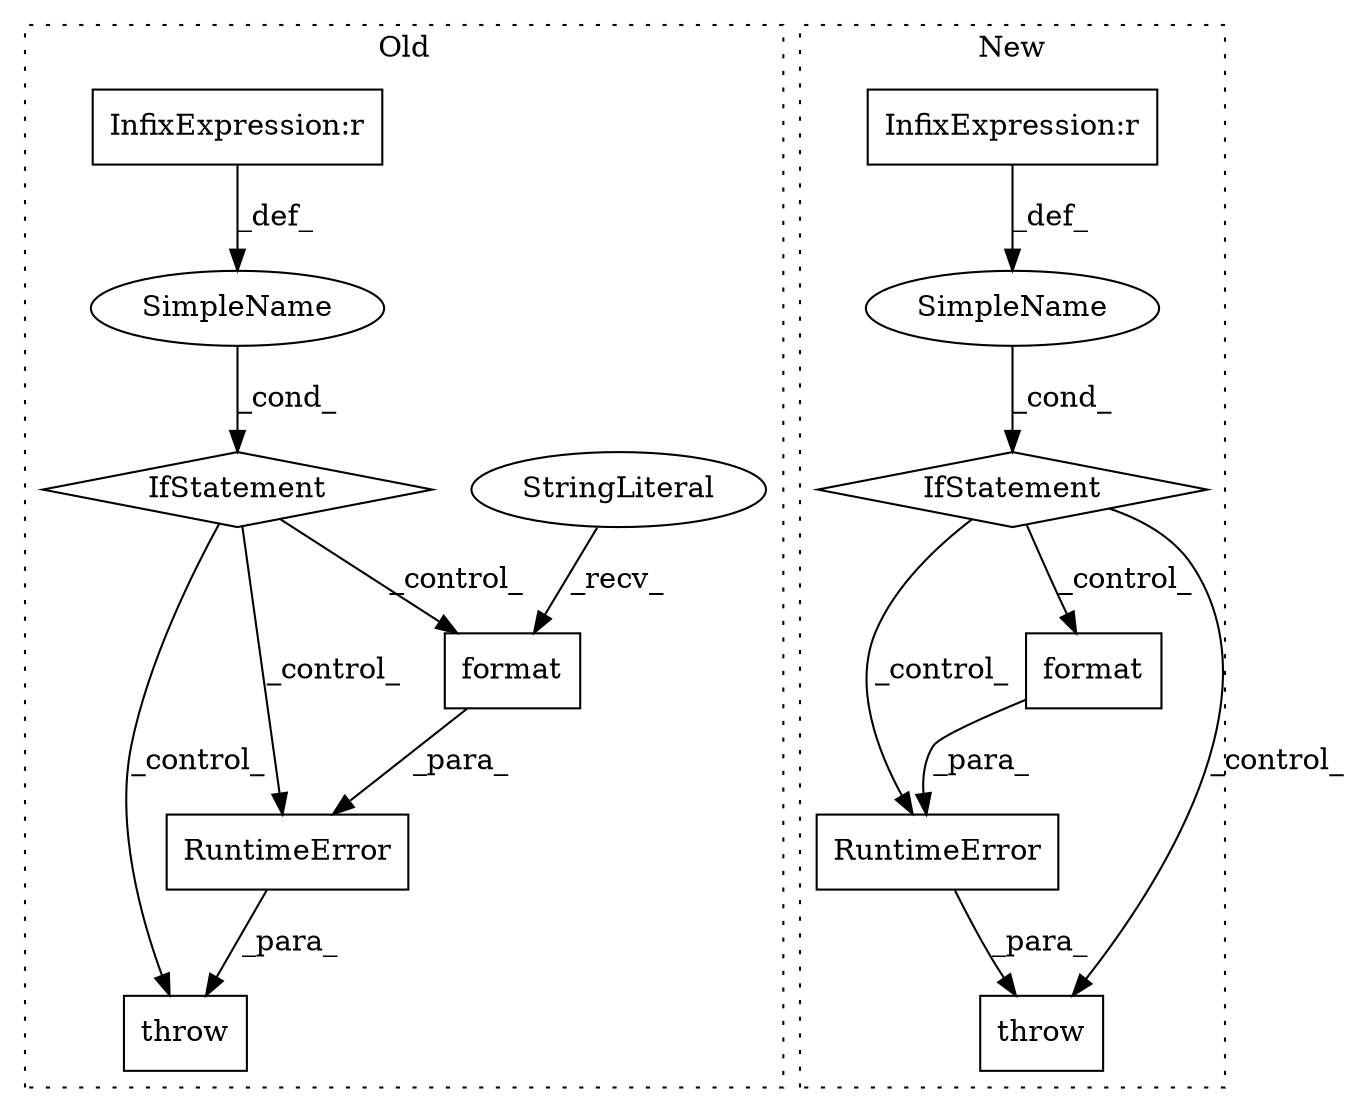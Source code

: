 digraph G {
subgraph cluster0 {
1 [label="throw" a="53" s="2856" l="6" shape="box"];
4 [label="RuntimeError" a="32" s="2862,2920" l="13,1" shape="box"];
5 [label="format" a="32" s="2908,2919" l="7,1" shape="box"];
6 [label="StringLiteral" a="45" s="2875" l="32" shape="ellipse"];
7 [label="SimpleName" a="42" s="" l="" shape="ellipse"];
10 [label="IfStatement" a="25" s="2790,2838" l="4,2" shape="diamond"];
13 [label="InfixExpression:r" a="27" s="2813" l="4" shape="box"];
label = "Old";
style="dotted";
}
subgraph cluster1 {
2 [label="RuntimeError" a="32" s="3201,3217" l="13,1" shape="box"];
3 [label="throw" a="53" s="3195" l="6" shape="box"];
8 [label="SimpleName" a="42" s="" l="" shape="ellipse"];
9 [label="IfStatement" a="25" s="2996,3027" l="4,2" shape="diamond"];
11 [label="InfixExpression:r" a="27" s="3013" l="4" shape="box"];
12 [label="format" a="32" s="3142,3178" l="7,1" shape="box"];
label = "New";
style="dotted";
}
2 -> 3 [label="_para_"];
4 -> 1 [label="_para_"];
5 -> 4 [label="_para_"];
6 -> 5 [label="_recv_"];
7 -> 10 [label="_cond_"];
8 -> 9 [label="_cond_"];
9 -> 12 [label="_control_"];
9 -> 2 [label="_control_"];
9 -> 3 [label="_control_"];
10 -> 5 [label="_control_"];
10 -> 1 [label="_control_"];
10 -> 4 [label="_control_"];
11 -> 8 [label="_def_"];
12 -> 2 [label="_para_"];
13 -> 7 [label="_def_"];
}